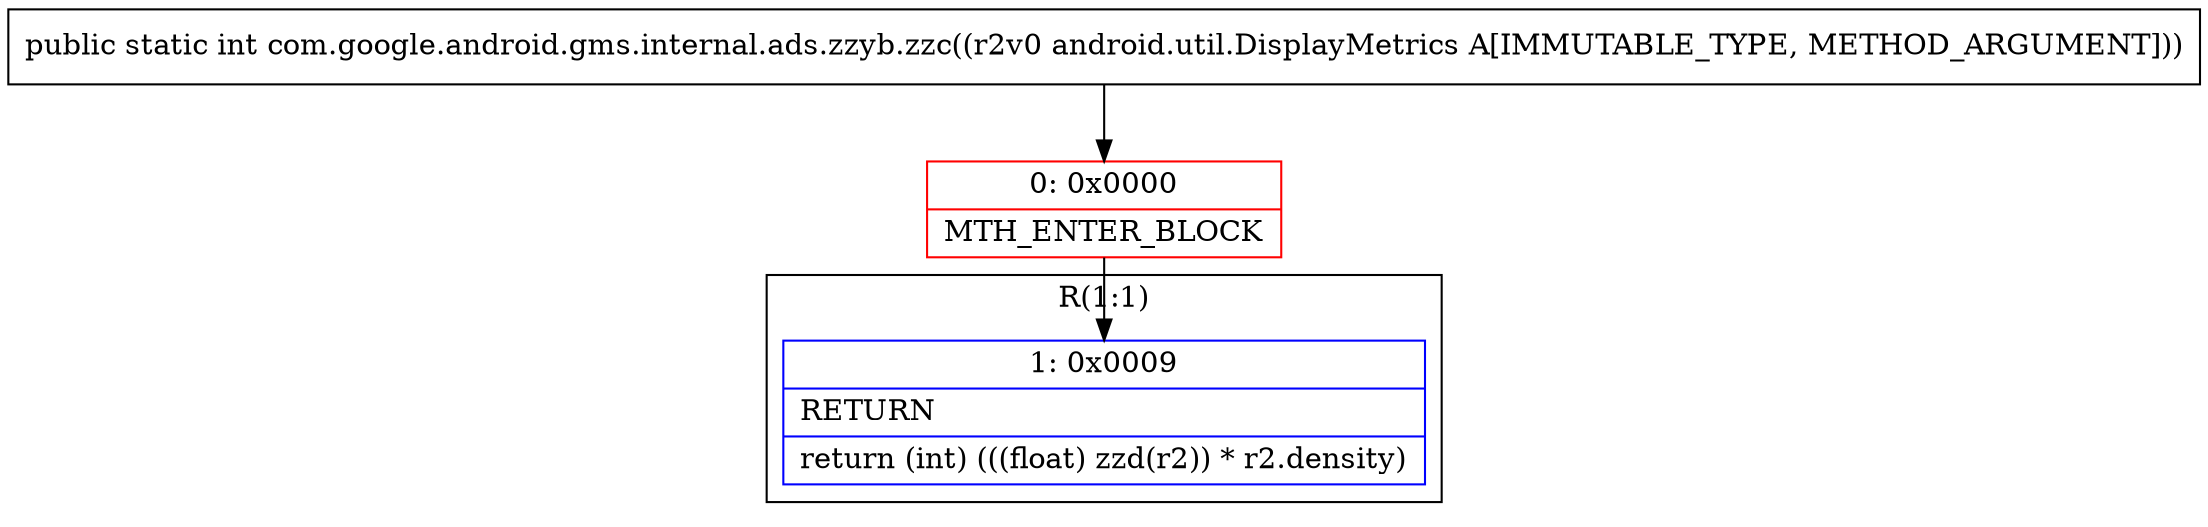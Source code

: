 digraph "CFG forcom.google.android.gms.internal.ads.zzyb.zzc(Landroid\/util\/DisplayMetrics;)I" {
subgraph cluster_Region_501440565 {
label = "R(1:1)";
node [shape=record,color=blue];
Node_1 [shape=record,label="{1\:\ 0x0009|RETURN\l|return (int) (((float) zzd(r2)) * r2.density)\l}"];
}
Node_0 [shape=record,color=red,label="{0\:\ 0x0000|MTH_ENTER_BLOCK\l}"];
MethodNode[shape=record,label="{public static int com.google.android.gms.internal.ads.zzyb.zzc((r2v0 android.util.DisplayMetrics A[IMMUTABLE_TYPE, METHOD_ARGUMENT])) }"];
MethodNode -> Node_0;
Node_0 -> Node_1;
}

